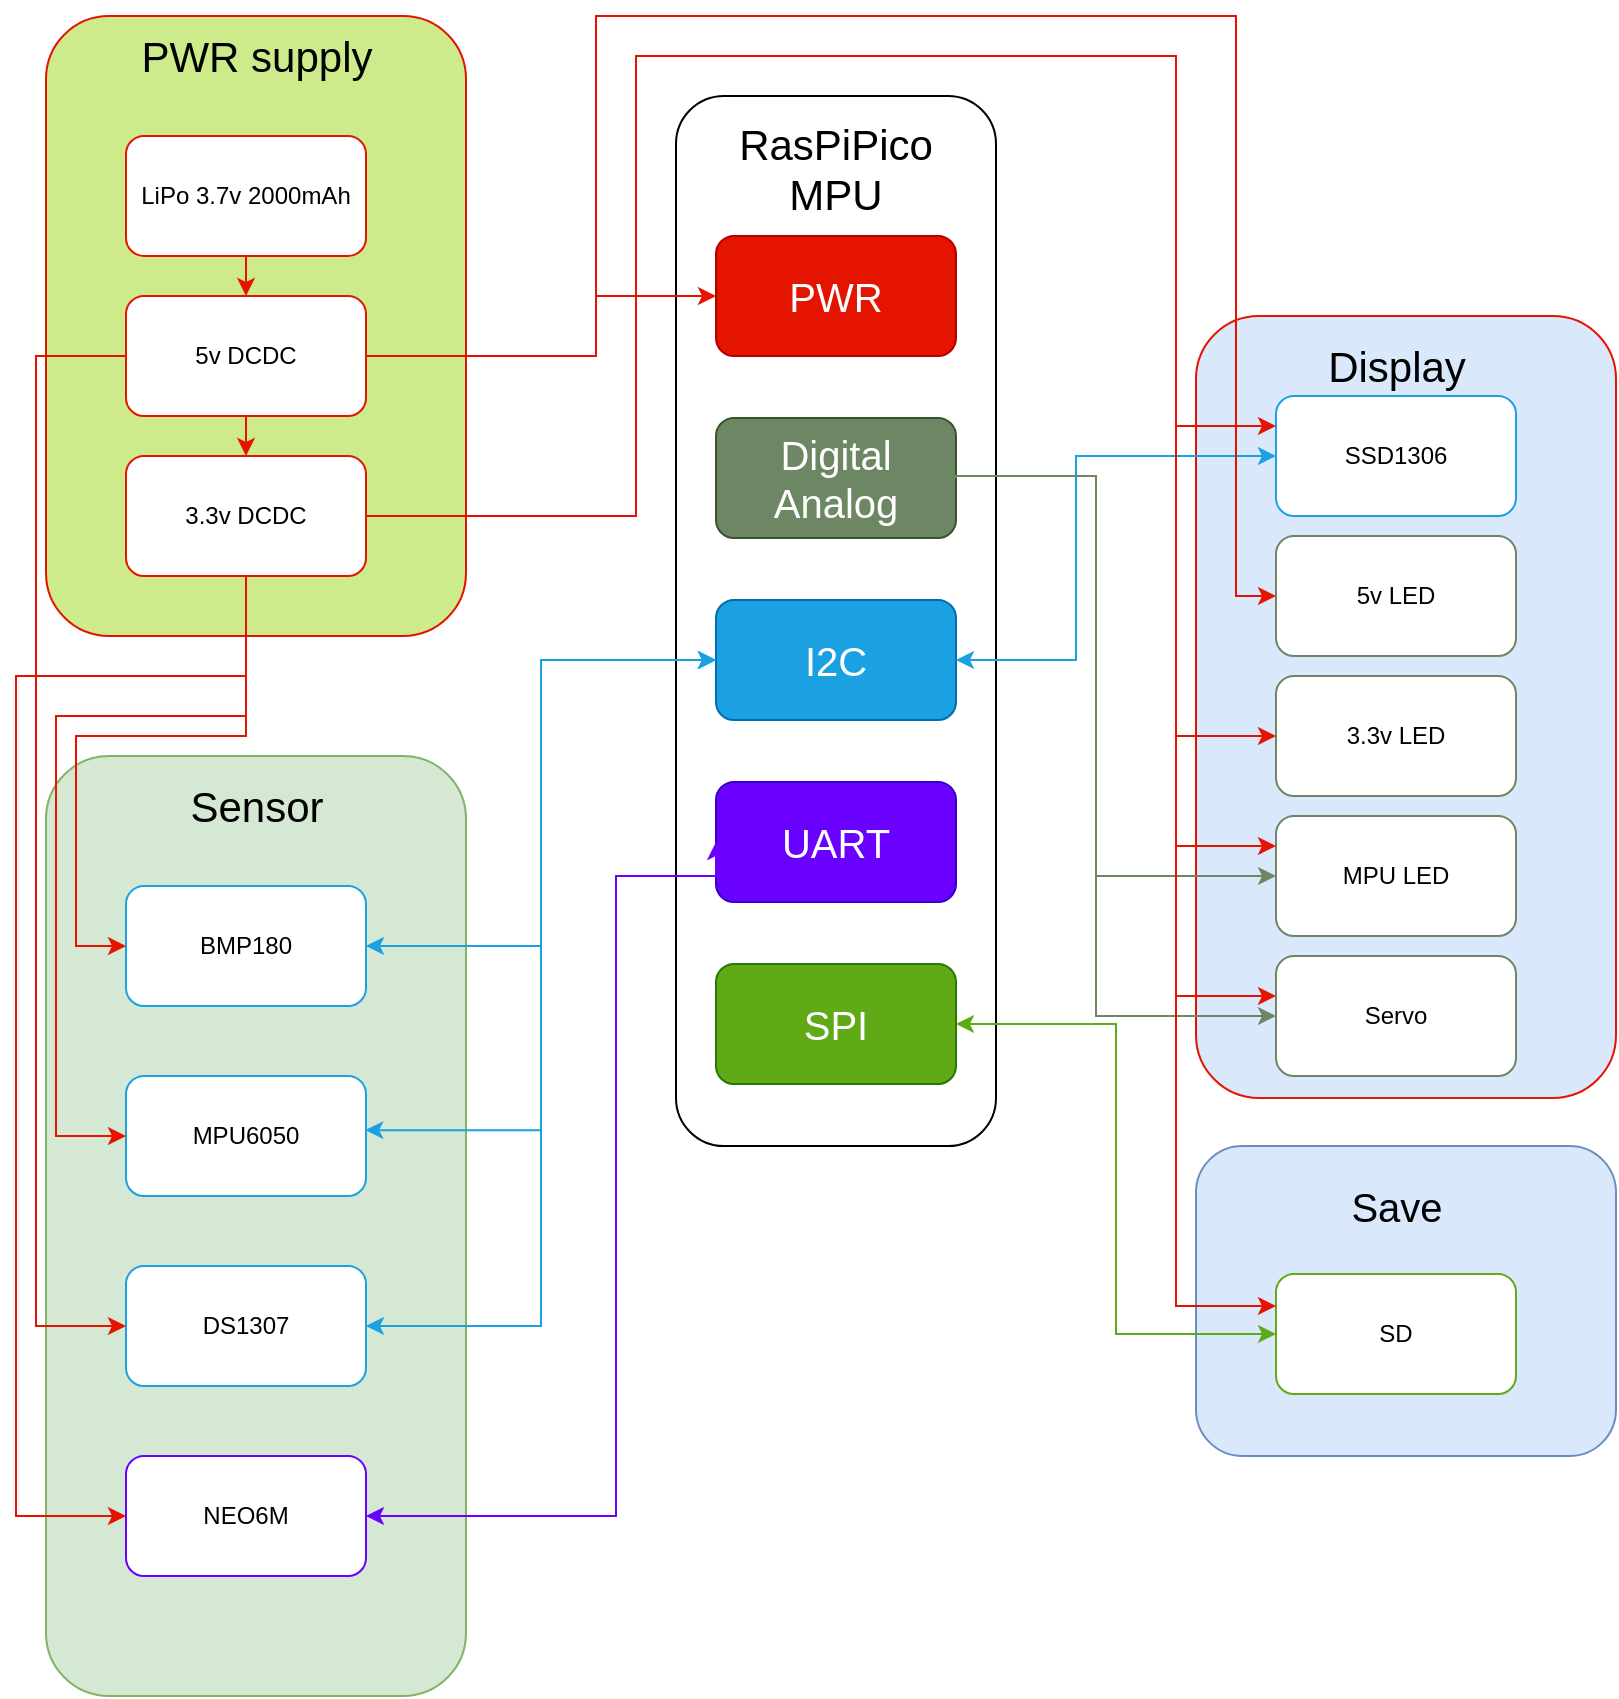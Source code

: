 <mxfile version="23.1.5" type="device">
  <diagram name="ページ1" id="B6GoNxiE4jd5mZQAr_sY">
    <mxGraphModel dx="2327" dy="887" grid="1" gridSize="10" guides="1" tooltips="1" connect="1" arrows="1" fold="1" page="1" pageScale="1" pageWidth="827" pageHeight="1169" math="0" shadow="0">
      <root>
        <mxCell id="0" />
        <mxCell id="1" parent="0" />
        <mxCell id="pZNiaZCketRprYXRvnDt-11" value="" style="rounded=1;whiteSpace=wrap;html=1;fillColor=#dae8fc;strokeColor=#6c8ebf;" vertex="1" parent="1">
          <mxGeometry x="590" y="585" width="210" height="155" as="geometry" />
        </mxCell>
        <mxCell id="pZNiaZCketRprYXRvnDt-8" value="" style="rounded=1;whiteSpace=wrap;html=1;fillColor=#dae8fc;strokeColor=#e51400;" vertex="1" parent="1">
          <mxGeometry x="590" y="170" width="210" height="391" as="geometry" />
        </mxCell>
        <mxCell id="pZNiaZCketRprYXRvnDt-7" value="" style="rounded=1;whiteSpace=wrap;html=1;fillColor=#d5e8d4;strokeColor=#82b366;movable=1;resizable=1;rotatable=1;deletable=1;editable=1;locked=0;connectable=1;" vertex="1" parent="1">
          <mxGeometry x="15" y="390" width="210" height="470" as="geometry" />
        </mxCell>
        <mxCell id="pZNiaZCketRprYXRvnDt-1" value="&lt;font style=&quot;font-size: 21px;&quot;&gt;RasPiPico&lt;br&gt;MPU&lt;br&gt;&lt;br&gt;&lt;br&gt;&lt;br&gt;&lt;br&gt;&lt;br&gt;&lt;br&gt;&lt;br&gt;&lt;br&gt;&lt;br&gt;&lt;br&gt;&lt;br&gt;&lt;br&gt;&lt;br&gt;&lt;br&gt;&lt;br&gt;&lt;br&gt;&lt;br&gt;&lt;br&gt;&lt;/font&gt;" style="rounded=1;whiteSpace=wrap;html=1;" vertex="1" parent="1">
          <mxGeometry x="330" y="60" width="160" height="525" as="geometry" />
        </mxCell>
        <mxCell id="pZNiaZCketRprYXRvnDt-2" value="BMP180" style="rounded=1;whiteSpace=wrap;html=1;strokeColor=#1ba1e2;" vertex="1" parent="1">
          <mxGeometry x="55" y="455" width="120" height="60" as="geometry" />
        </mxCell>
        <mxCell id="pZNiaZCketRprYXRvnDt-3" value="MPU6050" style="rounded=1;whiteSpace=wrap;html=1;strokeColor=#1ba1e2;" vertex="1" parent="1">
          <mxGeometry x="55" y="550" width="120" height="60" as="geometry" />
        </mxCell>
        <mxCell id="pZNiaZCketRprYXRvnDt-4" value="SSD1306" style="rounded=1;whiteSpace=wrap;html=1;strokeColor=#1ba1e2;" vertex="1" parent="1">
          <mxGeometry x="630" y="210" width="120" height="60" as="geometry" />
        </mxCell>
        <mxCell id="pZNiaZCketRprYXRvnDt-5" value="SD" style="rounded=1;whiteSpace=wrap;html=1;strokeColor=#60a917;" vertex="1" parent="1">
          <mxGeometry x="630" y="649" width="120" height="60" as="geometry" />
        </mxCell>
        <mxCell id="pZNiaZCketRprYXRvnDt-6" value="DS1307" style="rounded=1;whiteSpace=wrap;html=1;strokeColor=#1ba1e2;" vertex="1" parent="1">
          <mxGeometry x="55" y="645" width="120" height="60" as="geometry" />
        </mxCell>
        <mxCell id="pZNiaZCketRprYXRvnDt-9" value="Sensor" style="text;html=1;align=center;verticalAlign=middle;resizable=0;points=[];autosize=1;strokeColor=none;fillColor=none;fontSize=21;" vertex="1" parent="1">
          <mxGeometry x="75" y="395" width="90" height="40" as="geometry" />
        </mxCell>
        <mxCell id="pZNiaZCketRprYXRvnDt-10" value="Display" style="text;html=1;align=center;verticalAlign=middle;resizable=0;points=[];autosize=1;strokeColor=none;fillColor=none;fontSize=21;" vertex="1" parent="1">
          <mxGeometry x="645" y="175" width="90" height="40" as="geometry" />
        </mxCell>
        <mxCell id="pZNiaZCketRprYXRvnDt-12" value="Save" style="text;html=1;align=center;verticalAlign=middle;resizable=0;points=[];autosize=1;strokeColor=none;fillColor=none;fontSize=20;" vertex="1" parent="1">
          <mxGeometry x="655" y="595" width="70" height="40" as="geometry" />
        </mxCell>
        <mxCell id="pZNiaZCketRprYXRvnDt-13" value="5v LED" style="rounded=1;whiteSpace=wrap;html=1;strokeColor=#6d8764;" vertex="1" parent="1">
          <mxGeometry x="630" y="280" width="120" height="60" as="geometry" />
        </mxCell>
        <mxCell id="pZNiaZCketRprYXRvnDt-14" value="Servo" style="rounded=1;whiteSpace=wrap;html=1;strokeColor=#6d8764;" vertex="1" parent="1">
          <mxGeometry x="630" y="490" width="120" height="60" as="geometry" />
        </mxCell>
        <mxCell id="pZNiaZCketRprYXRvnDt-15" value="" style="rounded=1;whiteSpace=wrap;html=1;fillColor=#cdeb8b;strokeColor=#e51400;movable=1;resizable=1;rotatable=1;deletable=1;editable=1;locked=0;connectable=1;" vertex="1" parent="1">
          <mxGeometry x="15" y="20" width="210" height="310" as="geometry" />
        </mxCell>
        <mxCell id="pZNiaZCketRprYXRvnDt-16" value="PWR supply" style="text;html=1;align=center;verticalAlign=middle;resizable=0;points=[];autosize=1;strokeColor=none;fillColor=none;fontSize=21;" vertex="1" parent="1">
          <mxGeometry x="50" y="20" width="140" height="40" as="geometry" />
        </mxCell>
        <mxCell id="pZNiaZCketRprYXRvnDt-17" value="LiPo 3.7v 2000mAh" style="rounded=1;whiteSpace=wrap;html=1;strokeColor=#e51400;" vertex="1" parent="1">
          <mxGeometry x="55" y="80" width="120" height="60" as="geometry" />
        </mxCell>
        <mxCell id="pZNiaZCketRprYXRvnDt-18" value="5v DCDC" style="rounded=1;whiteSpace=wrap;html=1;strokeColor=#e51400;" vertex="1" parent="1">
          <mxGeometry x="55" y="160" width="120" height="60" as="geometry" />
        </mxCell>
        <mxCell id="pZNiaZCketRprYXRvnDt-20" value="3.3v DCDC" style="rounded=1;whiteSpace=wrap;html=1;strokeColor=#e51400;" vertex="1" parent="1">
          <mxGeometry x="55" y="240" width="120" height="60" as="geometry" />
        </mxCell>
        <mxCell id="pZNiaZCketRprYXRvnDt-23" value="&lt;font style=&quot;font-size: 20px;&quot;&gt;I2C&lt;/font&gt;" style="rounded=1;whiteSpace=wrap;html=1;fillColor=#1ba1e2;fontColor=#ffffff;strokeColor=#006EAF;" vertex="1" parent="1">
          <mxGeometry x="350" y="312" width="120" height="60" as="geometry" />
        </mxCell>
        <mxCell id="pZNiaZCketRprYXRvnDt-46" value="" style="endArrow=classic;startArrow=classic;html=1;rounded=0;edgeStyle=orthogonalEdgeStyle;exitX=0.997;exitY=0.451;exitDx=0;exitDy=0;exitPerimeter=0;entryX=0;entryY=0.5;entryDx=0;entryDy=0;strokeColor=#1ba1e2;" edge="1" parent="1" source="pZNiaZCketRprYXRvnDt-3" target="pZNiaZCketRprYXRvnDt-23">
          <mxGeometry width="50" height="50" relative="1" as="geometry">
            <mxPoint x="210" y="620" as="sourcePoint" />
            <mxPoint x="260" y="480" as="targetPoint" />
          </mxGeometry>
        </mxCell>
        <mxCell id="pZNiaZCketRprYXRvnDt-49" value="NEO6M" style="rounded=1;whiteSpace=wrap;html=1;strokeColor=#6a00ff;" vertex="1" parent="1">
          <mxGeometry x="55" y="740" width="120" height="60" as="geometry" />
        </mxCell>
        <mxCell id="pZNiaZCketRprYXRvnDt-50" value="&lt;font style=&quot;font-size: 20px;&quot;&gt;UART&lt;/font&gt;" style="rounded=1;whiteSpace=wrap;html=1;fillColor=#6a00ff;fontColor=#ffffff;strokeColor=#3700CC;" vertex="1" parent="1">
          <mxGeometry x="350" y="403" width="120" height="60" as="geometry" />
        </mxCell>
        <mxCell id="pZNiaZCketRprYXRvnDt-51" value="" style="endArrow=classic;startArrow=classic;html=1;rounded=0;edgeStyle=orthogonalEdgeStyle;exitX=1;exitY=0.5;exitDx=0;exitDy=0;entryX=0;entryY=0.5;entryDx=0;entryDy=0;strokeColor=#6a00ff;" edge="1" parent="1" source="pZNiaZCketRprYXRvnDt-49" target="pZNiaZCketRprYXRvnDt-50">
          <mxGeometry width="50" height="50" relative="1" as="geometry">
            <mxPoint x="210" y="410" as="sourcePoint" />
            <mxPoint x="260" y="360" as="targetPoint" />
            <Array as="points">
              <mxPoint x="300" y="770" />
              <mxPoint x="300" y="450" />
            </Array>
          </mxGeometry>
        </mxCell>
        <mxCell id="pZNiaZCketRprYXRvnDt-52" value="&lt;font style=&quot;font-size: 20px;&quot;&gt;SPI&lt;/font&gt;" style="rounded=1;whiteSpace=wrap;html=1;fillColor=#60a917;fontColor=#ffffff;strokeColor=#2D7600;" vertex="1" parent="1">
          <mxGeometry x="350" y="494" width="120" height="60" as="geometry" />
        </mxCell>
        <mxCell id="pZNiaZCketRprYXRvnDt-53" value="" style="endArrow=classic;startArrow=classic;html=1;rounded=0;exitX=1;exitY=0.5;exitDx=0;exitDy=0;edgeStyle=orthogonalEdgeStyle;entryX=0;entryY=0.5;entryDx=0;entryDy=0;strokeColor=#60a917;" edge="1" parent="1" source="pZNiaZCketRprYXRvnDt-52" target="pZNiaZCketRprYXRvnDt-5">
          <mxGeometry width="50" height="50" relative="1" as="geometry">
            <mxPoint x="590" y="550" as="sourcePoint" />
            <mxPoint x="640" y="500" as="targetPoint" />
          </mxGeometry>
        </mxCell>
        <mxCell id="pZNiaZCketRprYXRvnDt-54" value="&lt;span style=&quot;font-size: 20px;&quot;&gt;PWR&lt;/span&gt;" style="rounded=1;whiteSpace=wrap;html=1;fillColor=#e51400;fontColor=#ffffff;strokeColor=#B20000;" vertex="1" parent="1">
          <mxGeometry x="350" y="130" width="120" height="60" as="geometry" />
        </mxCell>
        <mxCell id="pZNiaZCketRprYXRvnDt-56" value="" style="endArrow=classic;html=1;rounded=0;exitX=0.5;exitY=1;exitDx=0;exitDy=0;entryX=0.5;entryY=0;entryDx=0;entryDy=0;strokeColor=#e51400;" edge="1" parent="1" source="pZNiaZCketRprYXRvnDt-17" target="pZNiaZCketRprYXRvnDt-18">
          <mxGeometry width="50" height="50" relative="1" as="geometry">
            <mxPoint x="300" y="260" as="sourcePoint" />
            <mxPoint x="350" y="210" as="targetPoint" />
          </mxGeometry>
        </mxCell>
        <mxCell id="pZNiaZCketRprYXRvnDt-59" value="" style="endArrow=classic;html=1;rounded=0;exitX=0.5;exitY=1;exitDx=0;exitDy=0;entryX=0.5;entryY=0;entryDx=0;entryDy=0;strokeColor=#e51400;" edge="1" parent="1" source="pZNiaZCketRprYXRvnDt-18" target="pZNiaZCketRprYXRvnDt-20">
          <mxGeometry width="50" height="50" relative="1" as="geometry">
            <mxPoint x="135" y="160" as="sourcePoint" />
            <mxPoint x="135" y="180" as="targetPoint" />
          </mxGeometry>
        </mxCell>
        <mxCell id="pZNiaZCketRprYXRvnDt-61" value="" style="endArrow=classic;html=1;rounded=0;exitX=1;exitY=0.5;exitDx=0;exitDy=0;entryX=0;entryY=0.5;entryDx=0;entryDy=0;strokeColor=#e51400;edgeStyle=orthogonalEdgeStyle;" edge="1" parent="1" source="pZNiaZCketRprYXRvnDt-18" target="pZNiaZCketRprYXRvnDt-54">
          <mxGeometry width="50" height="50" relative="1" as="geometry">
            <mxPoint x="125" y="230" as="sourcePoint" />
            <mxPoint x="125" y="250" as="targetPoint" />
            <Array as="points">
              <mxPoint x="290" y="190" />
              <mxPoint x="290" y="160" />
            </Array>
          </mxGeometry>
        </mxCell>
        <mxCell id="pZNiaZCketRprYXRvnDt-62" value="&lt;span style=&quot;font-size: 20px;&quot;&gt;Digital&lt;br&gt;Analog&lt;br&gt;&lt;/span&gt;" style="rounded=1;whiteSpace=wrap;html=1;fillColor=#6d8764;fontColor=#ffffff;strokeColor=#3A5431;" vertex="1" parent="1">
          <mxGeometry x="350" y="221" width="120" height="60" as="geometry" />
        </mxCell>
        <mxCell id="pZNiaZCketRprYXRvnDt-66" value="" style="endArrow=classic;html=1;rounded=0;exitX=0.5;exitY=1;exitDx=0;exitDy=0;entryX=0;entryY=0.5;entryDx=0;entryDy=0;strokeColor=#e51400;edgeStyle=orthogonalEdgeStyle;" edge="1" parent="1" source="pZNiaZCketRprYXRvnDt-20" target="pZNiaZCketRprYXRvnDt-2">
          <mxGeometry width="50" height="50" relative="1" as="geometry">
            <mxPoint x="205" y="220" as="sourcePoint" />
            <mxPoint x="380" y="190" as="targetPoint" />
            <Array as="points">
              <mxPoint x="115" y="380" />
              <mxPoint x="30" y="380" />
              <mxPoint x="30" y="485" />
            </Array>
          </mxGeometry>
        </mxCell>
        <mxCell id="pZNiaZCketRprYXRvnDt-67" value="" style="endArrow=classic;html=1;rounded=0;exitX=0.5;exitY=1;exitDx=0;exitDy=0;strokeColor=#e51400;edgeStyle=orthogonalEdgeStyle;entryX=0;entryY=0.5;entryDx=0;entryDy=0;movable=0;resizable=0;rotatable=0;deletable=0;editable=0;locked=1;connectable=0;" edge="1" parent="1" source="pZNiaZCketRprYXRvnDt-20" target="pZNiaZCketRprYXRvnDt-49">
          <mxGeometry width="50" height="50" relative="1" as="geometry">
            <mxPoint x="125" y="310" as="sourcePoint" />
            <mxPoint y="680.485" as="targetPoint" />
            <Array as="points">
              <mxPoint x="115" y="350" />
              <mxPoint y="350" />
              <mxPoint y="770" />
            </Array>
          </mxGeometry>
        </mxCell>
        <mxCell id="pZNiaZCketRprYXRvnDt-70" value="" style="endArrow=classic;html=1;rounded=0;exitX=0.5;exitY=1;exitDx=0;exitDy=0;entryX=0;entryY=0.5;entryDx=0;entryDy=0;strokeColor=#e51400;edgeStyle=orthogonalEdgeStyle;" edge="1" parent="1" source="pZNiaZCketRprYXRvnDt-20" target="pZNiaZCketRprYXRvnDt-3">
          <mxGeometry width="50" height="50" relative="1" as="geometry">
            <mxPoint x="145" y="330" as="sourcePoint" />
            <mxPoint x="85" y="515" as="targetPoint" />
            <Array as="points">
              <mxPoint x="115" y="370" />
              <mxPoint x="20" y="370" />
              <mxPoint x="20" y="580" />
            </Array>
          </mxGeometry>
        </mxCell>
        <mxCell id="pZNiaZCketRprYXRvnDt-72" value="" style="endArrow=classic;startArrow=classic;html=1;rounded=0;edgeStyle=orthogonalEdgeStyle;exitX=1;exitY=0.5;exitDx=0;exitDy=0;entryX=0;entryY=0.5;entryDx=0;entryDy=0;strokeColor=#1ba1e2;" edge="1" parent="1" source="pZNiaZCketRprYXRvnDt-6" target="pZNiaZCketRprYXRvnDt-23">
          <mxGeometry width="50" height="50" relative="1" as="geometry">
            <mxPoint x="185" y="587" as="sourcePoint" />
            <mxPoint x="360" y="390" as="targetPoint" />
          </mxGeometry>
        </mxCell>
        <mxCell id="pZNiaZCketRprYXRvnDt-73" value="" style="endArrow=classic;startArrow=classic;html=1;rounded=0;edgeStyle=orthogonalEdgeStyle;exitX=1;exitY=0.5;exitDx=0;exitDy=0;entryX=0;entryY=0.5;entryDx=0;entryDy=0;strokeColor=#1ba1e2;" edge="1" parent="1" source="pZNiaZCketRprYXRvnDt-2" target="pZNiaZCketRprYXRvnDt-23">
          <mxGeometry width="50" height="50" relative="1" as="geometry">
            <mxPoint x="190" y="487" as="sourcePoint" />
            <mxPoint x="365" y="290" as="targetPoint" />
          </mxGeometry>
        </mxCell>
        <mxCell id="pZNiaZCketRprYXRvnDt-74" value="" style="endArrow=classic;startArrow=classic;html=1;rounded=0;edgeStyle=orthogonalEdgeStyle;exitX=1;exitY=0.5;exitDx=0;exitDy=0;entryX=0;entryY=0.5;entryDx=0;entryDy=0;strokeColor=#1ba1e2;" edge="1" parent="1" source="pZNiaZCketRprYXRvnDt-23" target="pZNiaZCketRprYXRvnDt-4">
          <mxGeometry width="50" height="50" relative="1" as="geometry">
            <mxPoint x="490" y="367" as="sourcePoint" />
            <mxPoint x="665" y="170" as="targetPoint" />
            <Array as="points">
              <mxPoint x="530" y="342" />
              <mxPoint x="530" y="240" />
            </Array>
          </mxGeometry>
        </mxCell>
        <mxCell id="pZNiaZCketRprYXRvnDt-79" value="" style="endArrow=classic;html=1;rounded=0;exitX=1;exitY=0.5;exitDx=0;exitDy=0;edgeStyle=orthogonalEdgeStyle;entryX=0;entryY=0.5;entryDx=0;entryDy=0;strokeColor=#6d8764;" edge="1" parent="1" source="pZNiaZCketRprYXRvnDt-62" target="pZNiaZCketRprYXRvnDt-14">
          <mxGeometry width="50" height="50" relative="1" as="geometry">
            <mxPoint x="484.5" y="322" as="sourcePoint" />
            <mxPoint x="644.5" y="350" as="targetPoint" />
            <Array as="points">
              <mxPoint x="470" y="250" />
              <mxPoint x="540" y="250" />
              <mxPoint x="540" y="520" />
            </Array>
          </mxGeometry>
        </mxCell>
        <mxCell id="pZNiaZCketRprYXRvnDt-81" value="MPU LED" style="rounded=1;whiteSpace=wrap;html=1;strokeColor=#6d8764;" vertex="1" parent="1">
          <mxGeometry x="630" y="420" width="120" height="60" as="geometry" />
        </mxCell>
        <mxCell id="pZNiaZCketRprYXRvnDt-82" value="3.3v LED" style="rounded=1;whiteSpace=wrap;html=1;strokeColor=#6d8764;" vertex="1" parent="1">
          <mxGeometry x="630" y="350" width="120" height="60" as="geometry" />
        </mxCell>
        <mxCell id="pZNiaZCketRprYXRvnDt-83" value="" style="endArrow=classic;html=1;rounded=0;exitX=1;exitY=0.5;exitDx=0;exitDy=0;edgeStyle=orthogonalEdgeStyle;entryX=0;entryY=0.5;entryDx=0;entryDy=0;strokeColor=#6d8764;" edge="1" parent="1" source="pZNiaZCketRprYXRvnDt-62" target="pZNiaZCketRprYXRvnDt-81">
          <mxGeometry width="50" height="50" relative="1" as="geometry">
            <mxPoint x="480" y="311" as="sourcePoint" />
            <mxPoint x="640" y="530" as="targetPoint" />
            <Array as="points">
              <mxPoint x="470" y="250" />
              <mxPoint x="540" y="250" />
              <mxPoint x="540" y="450" />
            </Array>
          </mxGeometry>
        </mxCell>
        <mxCell id="pZNiaZCketRprYXRvnDt-87" value="" style="endArrow=classic;html=1;rounded=0;exitX=1;exitY=0.5;exitDx=0;exitDy=0;strokeColor=#e51400;edgeStyle=orthogonalEdgeStyle;entryX=0;entryY=0.5;entryDx=0;entryDy=0;" edge="1" parent="1" source="pZNiaZCketRprYXRvnDt-18" target="pZNiaZCketRprYXRvnDt-13">
          <mxGeometry width="50" height="50" relative="1" as="geometry">
            <mxPoint x="200" y="219.5" as="sourcePoint" />
            <mxPoint x="590" y="70" as="targetPoint" />
            <Array as="points">
              <mxPoint x="290" y="190" />
              <mxPoint x="290" y="20" />
              <mxPoint x="610" y="20" />
              <mxPoint x="610" y="310" />
            </Array>
          </mxGeometry>
        </mxCell>
        <mxCell id="pZNiaZCketRprYXRvnDt-88" value="" style="endArrow=classic;html=1;rounded=0;exitX=1;exitY=0.5;exitDx=0;exitDy=0;strokeColor=#e51400;edgeStyle=orthogonalEdgeStyle;entryX=0;entryY=0.5;entryDx=0;entryDy=0;" edge="1" parent="1" source="pZNiaZCketRprYXRvnDt-20" target="pZNiaZCketRprYXRvnDt-82">
          <mxGeometry width="50" height="50" relative="1" as="geometry">
            <mxPoint x="195" y="210" as="sourcePoint" />
            <mxPoint x="560" y="370" as="targetPoint" />
            <Array as="points">
              <mxPoint x="310" y="270" />
              <mxPoint x="310" y="40" />
              <mxPoint x="580" y="40" />
              <mxPoint x="580" y="380" />
            </Array>
          </mxGeometry>
        </mxCell>
        <mxCell id="pZNiaZCketRprYXRvnDt-89" value="" style="endArrow=classic;html=1;rounded=0;edgeStyle=orthogonalEdgeStyle;entryX=0;entryY=0.25;entryDx=0;entryDy=0;strokeColor=#e51400;" edge="1" parent="1" target="pZNiaZCketRprYXRvnDt-81">
          <mxGeometry width="50" height="50" relative="1" as="geometry">
            <mxPoint x="580" y="380" as="sourcePoint" />
            <mxPoint x="530" y="340" as="targetPoint" />
            <Array as="points">
              <mxPoint x="580" y="435" />
            </Array>
          </mxGeometry>
        </mxCell>
        <mxCell id="pZNiaZCketRprYXRvnDt-90" value="" style="endArrow=classic;html=1;rounded=0;edgeStyle=orthogonalEdgeStyle;entryX=0;entryY=0.25;entryDx=0;entryDy=0;strokeColor=#e51400;" edge="1" parent="1">
          <mxGeometry width="50" height="50" relative="1" as="geometry">
            <mxPoint x="580" y="430" as="sourcePoint" />
            <mxPoint x="630" y="510" as="targetPoint" />
            <Array as="points">
              <mxPoint x="580" y="510" />
            </Array>
          </mxGeometry>
        </mxCell>
        <mxCell id="pZNiaZCketRprYXRvnDt-91" value="" style="endArrow=classic;html=1;rounded=0;edgeStyle=orthogonalEdgeStyle;entryX=0;entryY=0.25;entryDx=0;entryDy=0;strokeColor=#e51400;" edge="1" parent="1">
          <mxGeometry width="50" height="50" relative="1" as="geometry">
            <mxPoint x="580" y="170" as="sourcePoint" />
            <mxPoint x="630" y="225" as="targetPoint" />
            <Array as="points">
              <mxPoint x="580" y="225" />
            </Array>
          </mxGeometry>
        </mxCell>
        <mxCell id="pZNiaZCketRprYXRvnDt-92" value="" style="endArrow=classic;html=1;rounded=0;edgeStyle=orthogonalEdgeStyle;entryX=0;entryY=0.25;entryDx=0;entryDy=0;strokeColor=#e51400;" edge="1" parent="1">
          <mxGeometry width="50" height="50" relative="1" as="geometry">
            <mxPoint x="590" y="510" as="sourcePoint" />
            <mxPoint x="630" y="665" as="targetPoint" />
            <Array as="points">
              <mxPoint x="580" y="665" />
            </Array>
          </mxGeometry>
        </mxCell>
        <mxCell id="pZNiaZCketRprYXRvnDt-93" value="" style="endArrow=classic;html=1;rounded=0;exitX=0;exitY=0.5;exitDx=0;exitDy=0;entryX=0;entryY=0.5;entryDx=0;entryDy=0;strokeColor=#e51400;edgeStyle=orthogonalEdgeStyle;" edge="1" parent="1" source="pZNiaZCketRprYXRvnDt-18">
          <mxGeometry width="50" height="50" relative="1" as="geometry">
            <mxPoint x="114.97" y="395" as="sourcePoint" />
            <mxPoint x="54.97" y="675" as="targetPoint" />
            <Array as="points">
              <mxPoint x="10" y="190" />
              <mxPoint x="10" y="675" />
            </Array>
          </mxGeometry>
        </mxCell>
      </root>
    </mxGraphModel>
  </diagram>
</mxfile>
